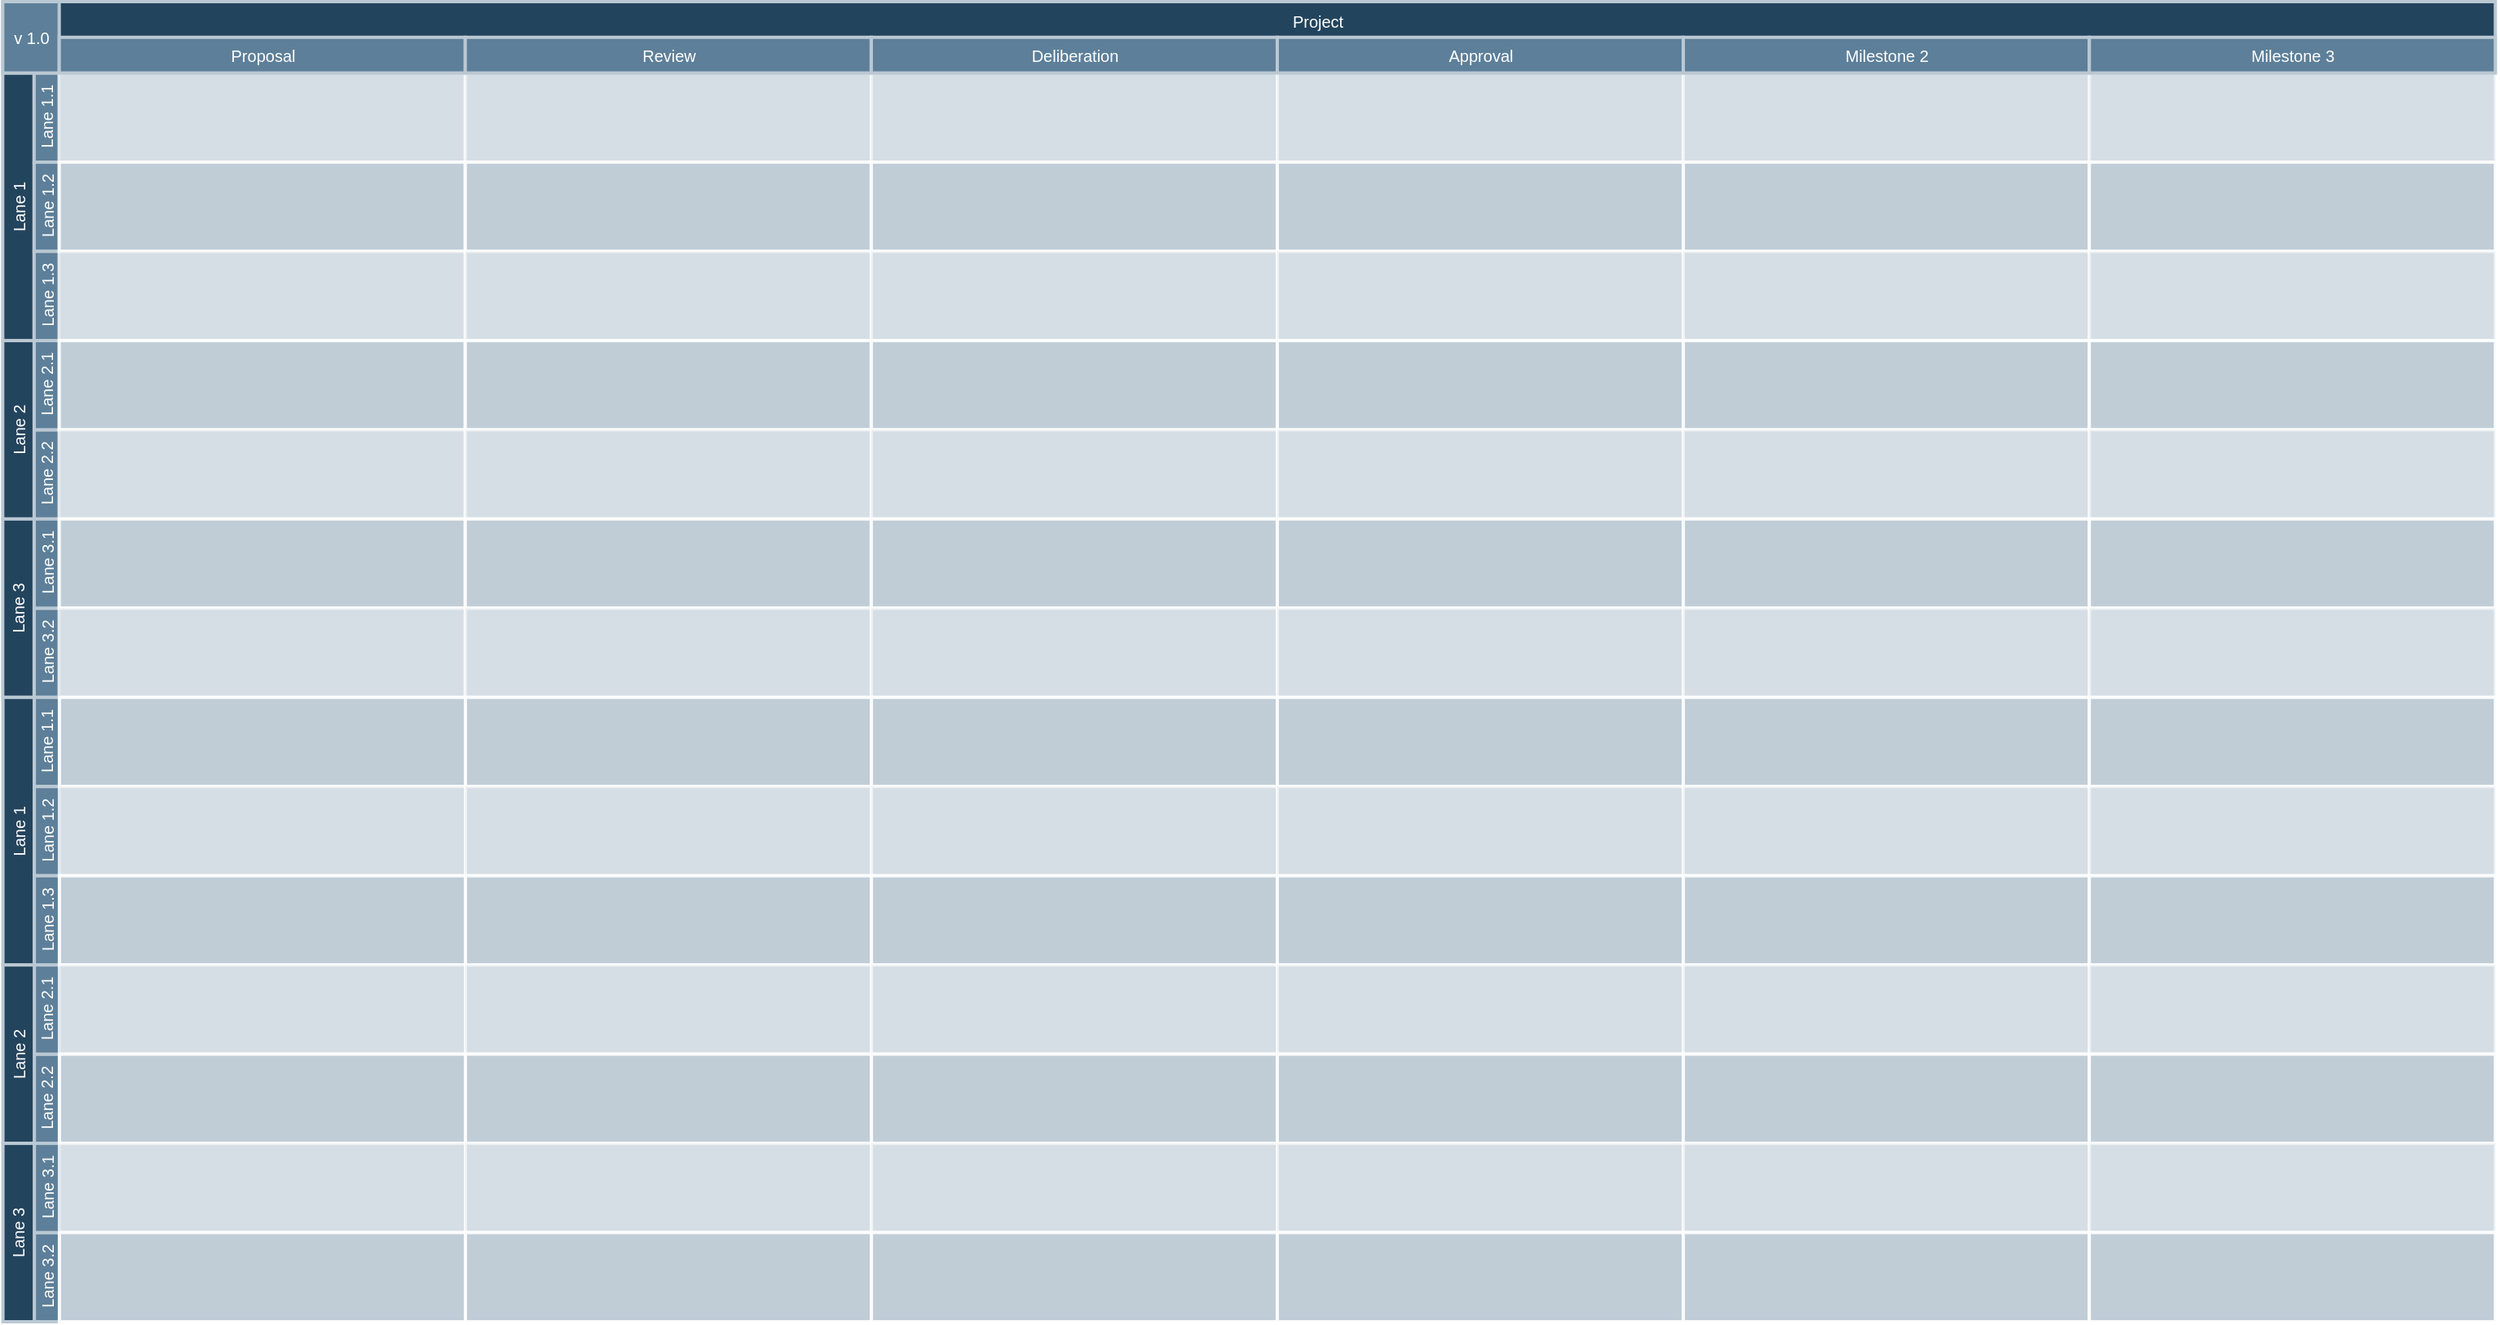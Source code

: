 <mxfile version="24.7.10">
  <diagram id="6a731a19-8d31-9384-78a2-239565b7b9f0" name="Page-1">
    <mxGraphModel dx="3460" dy="1936" grid="1" gridSize="10" guides="1" tooltips="1" connect="1" arrows="1" fold="1" page="1" pageScale="1" pageWidth="1600" pageHeight="900" background="none" math="0" shadow="0">
      <root>
        <mxCell id="0" />
        <mxCell id="1" parent="0" />
        <mxCell id="11IpipOqJez2AS0h7bXD-445" value="" style="group;fontSize=10;" vertex="1" connectable="0" parent="1">
          <mxGeometry x="-1570.33" y="-840" width="1529.11" height="810" as="geometry" />
        </mxCell>
        <mxCell id="56" value="Project&#xa;" style="strokeColor=#BAC8D3;fillColor=#23445D;fontSize=10;strokeWidth=2;fontFamily=Helvetica;html=1;fontColor=#FFFFFF;fontStyle=0;spacingBottom=8;spacingRight=0;spacingLeft=83;" parent="11IpipOqJez2AS0h7bXD-445" vertex="1">
          <mxGeometry width="1528.982" height="43.784" as="geometry" />
        </mxCell>
        <mxCell id="57" value="Lane 1" style="strokeColor=#BAC8D3;fillColor=#23445D;fontSize=10;strokeWidth=2;horizontal=0;fontFamily=Helvetica;html=1;fontColor=#FFFFFF;fontStyle=0" parent="11IpipOqJez2AS0h7bXD-445" vertex="1">
          <mxGeometry y="43.784" width="19.257" height="164.189" as="geometry" />
        </mxCell>
        <mxCell id="58" value="Lane 1.1" style="strokeColor=#BAC8D3;fillColor=#5d7f99;fontSize=10;strokeWidth=2;horizontal=0;fontFamily=Helvetica;html=1;labelBackgroundColor=none;fontColor=#FFFFFF;" parent="11IpipOqJez2AS0h7bXD-445" vertex="1">
          <mxGeometry x="19.257" y="43.784" width="15.405" height="54.73" as="geometry" />
        </mxCell>
        <mxCell id="59" value="v 1.0" style="strokeColor=#BAC8D3;fillColor=#5d7f99;fontSize=10;strokeWidth=2;fontFamily=Helvetica;html=1;labelBackgroundColor=none;fontColor=#FFFFFF;" parent="11IpipOqJez2AS0h7bXD-445" vertex="1">
          <mxGeometry width="34.662" height="43.784" as="geometry" />
        </mxCell>
        <mxCell id="60" value="Lane 1.2" style="strokeColor=#BAC8D3;fillColor=#5d7f99;fontSize=10;strokeWidth=2;horizontal=0;fontFamily=Helvetica;html=1;labelBackgroundColor=none;fontColor=#FFFFFF;" parent="11IpipOqJez2AS0h7bXD-445" vertex="1">
          <mxGeometry x="19.257" y="98.514" width="15.405" height="54.73" as="geometry" />
        </mxCell>
        <mxCell id="61" value="Lane 1.3" style="strokeColor=#BAC8D3;fillColor=#5d7f99;fontSize=10;strokeWidth=2;horizontal=0;fontFamily=Helvetica;html=1;labelBackgroundColor=none;fontColor=#FFFFFF;" parent="11IpipOqJez2AS0h7bXD-445" vertex="1">
          <mxGeometry x="19.257" y="153.243" width="15.405" height="54.73" as="geometry" />
        </mxCell>
        <mxCell id="62" value="Lane 2.2" style="strokeColor=#BAC8D3;fillColor=#5d7f99;fontSize=10;strokeWidth=2;horizontal=0;fontFamily=Helvetica;html=1;labelBackgroundColor=none;fontColor=#FFFFFF;" parent="11IpipOqJez2AS0h7bXD-445" vertex="1">
          <mxGeometry x="19.257" y="262.703" width="15.405" height="54.73" as="geometry" />
        </mxCell>
        <mxCell id="63" value="Lane 2.1" style="strokeColor=#BAC8D3;fillColor=#5d7f99;fontSize=10;strokeWidth=2;horizontal=0;fontFamily=Helvetica;html=1;labelBackgroundColor=none;fontColor=#FFFFFF;" parent="11IpipOqJez2AS0h7bXD-445" vertex="1">
          <mxGeometry x="19.257" y="207.973" width="15.405" height="54.73" as="geometry" />
        </mxCell>
        <mxCell id="64" value="Lane 2" style="strokeColor=#BAC8D3;fillColor=#23445D;fontSize=10;strokeWidth=2;horizontal=0;fontFamily=Helvetica;html=1;fontColor=#FFFFFF;fontStyle=0" parent="11IpipOqJez2AS0h7bXD-445" vertex="1">
          <mxGeometry y="207.973" width="19.257" height="109.459" as="geometry" />
        </mxCell>
        <mxCell id="65" value="Lane 3.2" style="strokeColor=#BAC8D3;fillColor=#5d7f99;fontSize=10;strokeWidth=2;horizontal=0;fontFamily=Helvetica;html=1;labelBackgroundColor=none;fontColor=#FFFFFF;" parent="11IpipOqJez2AS0h7bXD-445" vertex="1">
          <mxGeometry x="19.257" y="372.162" width="15.405" height="54.73" as="geometry" />
        </mxCell>
        <mxCell id="66" value="Lane 3.1" style="strokeColor=#BAC8D3;fillColor=#5d7f99;fontSize=10;strokeWidth=2;horizontal=0;fontFamily=Helvetica;html=1;labelBackgroundColor=none;fontColor=#FFFFFF;" parent="11IpipOqJez2AS0h7bXD-445" vertex="1">
          <mxGeometry x="19.257" y="317.432" width="15.405" height="54.73" as="geometry" />
        </mxCell>
        <mxCell id="67" value="Lane 3" style="strokeColor=#BAC8D3;fillColor=#23445D;fontSize=10;strokeWidth=2;horizontal=0;fontFamily=Helvetica;html=1;fontColor=#FFFFFF;fontStyle=0" parent="11IpipOqJez2AS0h7bXD-445" vertex="1">
          <mxGeometry y="317.432" width="19.257" height="109.459" as="geometry" />
        </mxCell>
        <mxCell id="68" value="" style="strokeColor=#FFFFFF;fillColor=#BAC8D3;fontSize=10;strokeWidth=2;fontFamily=Helvetica;html=1;opacity=60;" parent="11IpipOqJez2AS0h7bXD-445" vertex="1">
          <mxGeometry x="34.662" y="43.784" width="249.053" height="54.73" as="geometry" />
        </mxCell>
        <mxCell id="69" value="" style="strokeColor=#FFFFFF;fillColor=#BAC8D3;fontSize=10;strokeWidth=2;fontFamily=Helvetica;html=1;opacity=90;" parent="11IpipOqJez2AS0h7bXD-445" vertex="1">
          <mxGeometry x="34.662" y="98.514" width="249.053" height="54.73" as="geometry" />
        </mxCell>
        <mxCell id="70" value="" style="strokeColor=#FFFFFF;fillColor=#BAC8D3;fontSize=10;strokeWidth=2;fontFamily=Helvetica;html=1;opacity=60;" parent="11IpipOqJez2AS0h7bXD-445" vertex="1">
          <mxGeometry x="34.662" y="153.243" width="249.053" height="54.73" as="geometry" />
        </mxCell>
        <mxCell id="71" value="" style="strokeColor=#FFFFFF;fillColor=#BAC8D3;fontSize=10;strokeWidth=2;fontFamily=Helvetica;html=1;opacity=90;" parent="11IpipOqJez2AS0h7bXD-445" vertex="1">
          <mxGeometry x="34.662" y="207.973" width="249.053" height="54.73" as="geometry" />
        </mxCell>
        <mxCell id="72" value="" style="strokeColor=#FFFFFF;fillColor=#BAC8D3;fontSize=10;strokeWidth=2;fontFamily=Helvetica;html=1;opacity=60;" parent="11IpipOqJez2AS0h7bXD-445" vertex="1">
          <mxGeometry x="34.662" y="262.703" width="249.053" height="54.73" as="geometry" />
        </mxCell>
        <mxCell id="73" value="" style="strokeColor=#FFFFFF;fillColor=#BAC8D3;fontSize=10;strokeWidth=2;fontFamily=Helvetica;html=1;opacity=90;" parent="11IpipOqJez2AS0h7bXD-445" vertex="1">
          <mxGeometry x="34.662" y="317.432" width="249.053" height="54.73" as="geometry" />
        </mxCell>
        <mxCell id="74" value="" style="strokeColor=#FFFFFF;fillColor=#BAC8D3;fontSize=10;strokeWidth=2;fontFamily=Helvetica;html=1;opacity=60;" parent="11IpipOqJez2AS0h7bXD-445" vertex="1">
          <mxGeometry x="34.662" y="372.162" width="249.053" height="54.73" as="geometry" />
        </mxCell>
        <mxCell id="75" value="" style="strokeColor=#FFFFFF;fillColor=#BAC8D3;fontSize=10;strokeWidth=2;fontFamily=Helvetica;html=1;opacity=60;" parent="11IpipOqJez2AS0h7bXD-445" vertex="1">
          <mxGeometry x="283.715" y="43.784" width="249.182" height="54.73" as="geometry" />
        </mxCell>
        <mxCell id="76" value="" style="strokeColor=#FFFFFF;fillColor=#BAC8D3;fontSize=10;strokeWidth=2;fontFamily=Helvetica;html=1;opacity=90;" parent="11IpipOqJez2AS0h7bXD-445" vertex="1">
          <mxGeometry x="283.715" y="98.514" width="249.053" height="54.73" as="geometry" />
        </mxCell>
        <mxCell id="77" value="" style="strokeColor=#FFFFFF;fillColor=#BAC8D3;fontSize=10;strokeWidth=2;fontFamily=Helvetica;html=1;opacity=60;" parent="11IpipOqJez2AS0h7bXD-445" vertex="1">
          <mxGeometry x="283.715" y="153.243" width="249.053" height="54.73" as="geometry" />
        </mxCell>
        <mxCell id="78" value="" style="strokeColor=#FFFFFF;fillColor=#BAC8D3;fontSize=10;strokeWidth=2;fontFamily=Helvetica;html=1;opacity=90;" parent="11IpipOqJez2AS0h7bXD-445" vertex="1">
          <mxGeometry x="283.715" y="207.973" width="249.053" height="54.73" as="geometry" />
        </mxCell>
        <mxCell id="79" value="" style="strokeColor=#FFFFFF;fillColor=#BAC8D3;fontSize=10;strokeWidth=2;fontFamily=Helvetica;html=1;opacity=60;" parent="11IpipOqJez2AS0h7bXD-445" vertex="1">
          <mxGeometry x="283.715" y="262.703" width="249.053" height="54.73" as="geometry" />
        </mxCell>
        <mxCell id="80" value="" style="strokeColor=#FFFFFF;fillColor=#BAC8D3;fontSize=10;strokeWidth=2;fontFamily=Helvetica;html=1;opacity=90;" parent="11IpipOqJez2AS0h7bXD-445" vertex="1">
          <mxGeometry x="283.715" y="317.432" width="249.053" height="54.73" as="geometry" />
        </mxCell>
        <mxCell id="81" value="" style="strokeColor=#FFFFFF;fillColor=#BAC8D3;fontSize=10;strokeWidth=2;fontFamily=Helvetica;html=1;opacity=60;fontStyle=4" parent="11IpipOqJez2AS0h7bXD-445" vertex="1">
          <mxGeometry x="283.715" y="372.162" width="249.053" height="54.73" as="geometry" />
        </mxCell>
        <mxCell id="82" value="" style="strokeColor=#FFFFFF;fillColor=#BAC8D3;fontSize=10;strokeWidth=2;fontFamily=Helvetica;html=1;opacity=60;" parent="11IpipOqJez2AS0h7bXD-445" vertex="1">
          <mxGeometry x="532.769" y="43.784" width="249.182" height="54.73" as="geometry" />
        </mxCell>
        <mxCell id="83" value="" style="strokeColor=#FFFFFF;fillColor=#BAC8D3;fontSize=10;strokeWidth=2;fontFamily=Helvetica;html=1;opacity=90;" parent="11IpipOqJez2AS0h7bXD-445" vertex="1">
          <mxGeometry x="532.769" y="98.514" width="249.053" height="54.73" as="geometry" />
        </mxCell>
        <mxCell id="84" value="" style="strokeColor=#FFFFFF;fillColor=#BAC8D3;fontSize=10;strokeWidth=2;fontFamily=Helvetica;html=1;opacity=60;" parent="11IpipOqJez2AS0h7bXD-445" vertex="1">
          <mxGeometry x="532.769" y="153.243" width="249.053" height="54.73" as="geometry" />
        </mxCell>
        <mxCell id="85" value="" style="strokeColor=#FFFFFF;fillColor=#BAC8D3;fontSize=10;strokeWidth=2;fontFamily=Helvetica;html=1;opacity=90;" parent="11IpipOqJez2AS0h7bXD-445" vertex="1">
          <mxGeometry x="532.769" y="207.973" width="249.053" height="54.73" as="geometry" />
        </mxCell>
        <mxCell id="86" value="" style="strokeColor=#FFFFFF;fillColor=#BAC8D3;fontSize=10;strokeWidth=2;fontFamily=Helvetica;html=1;opacity=60;" parent="11IpipOqJez2AS0h7bXD-445" vertex="1">
          <mxGeometry x="532.769" y="262.703" width="249.053" height="54.73" as="geometry" />
        </mxCell>
        <mxCell id="87" value="" style="strokeColor=#FFFFFF;fillColor=#BAC8D3;fontSize=10;strokeWidth=2;fontFamily=Helvetica;html=1;opacity=90;" parent="11IpipOqJez2AS0h7bXD-445" vertex="1">
          <mxGeometry x="532.769" y="317.432" width="249.053" height="54.73" as="geometry" />
        </mxCell>
        <mxCell id="88" value="" style="strokeColor=#FFFFFF;fillColor=#BAC8D3;fontSize=10;strokeWidth=2;fontFamily=Helvetica;html=1;opacity=60;fontStyle=4" parent="11IpipOqJez2AS0h7bXD-445" vertex="1">
          <mxGeometry x="532.769" y="372.162" width="249.053" height="54.73" as="geometry" />
        </mxCell>
        <mxCell id="140" value="" style="group;fontSize=10;" parent="11IpipOqJez2AS0h7bXD-445" vertex="1" connectable="0">
          <mxGeometry x="34.662" y="21.892" width="249.053" height="21.892" as="geometry" />
        </mxCell>
        <mxCell id="141" value="Proposal" style="strokeColor=#BAC8D3;fillColor=#5d7f99;fontSize=10;strokeWidth=2;fontFamily=Helvetica;html=1;labelBackgroundColor=none;fontColor=#FFFFFF;" parent="140" vertex="1">
          <mxGeometry width="249.053" height="21.892" as="geometry" />
        </mxCell>
        <mxCell id="142" value="Review" style="strokeColor=#BAC8D3;fillColor=#5d7f99;fontSize=10;strokeWidth=2;fontFamily=Helvetica;html=1;labelBackgroundColor=none;fontColor=#FFFFFF;" parent="140" vertex="1">
          <mxGeometry x="249.053" width="249.053" height="21.892" as="geometry" />
        </mxCell>
        <mxCell id="143" value="Deliberation" style="strokeColor=#BAC8D3;fillColor=#5d7f99;fontSize=10;strokeWidth=2;fontFamily=Helvetica;html=1;labelBackgroundColor=none;fontColor=#FFFFFF;" parent="140" vertex="1">
          <mxGeometry x="498.106" width="249.053" height="21.892" as="geometry" />
        </mxCell>
        <mxCell id="11IpipOqJez2AS0h7bXD-148" value="Lane 1" style="strokeColor=#BAC8D3;fillColor=#23445D;fontSize=10;strokeWidth=2;horizontal=0;fontFamily=Helvetica;html=1;fontColor=#FFFFFF;fontStyle=0" vertex="1" parent="11IpipOqJez2AS0h7bXD-445">
          <mxGeometry x="0.127" y="426.892" width="19.257" height="164.189" as="geometry" />
        </mxCell>
        <mxCell id="11IpipOqJez2AS0h7bXD-149" value="Lane 1.1" style="strokeColor=#BAC8D3;fillColor=#5d7f99;fontSize=10;strokeWidth=2;horizontal=0;fontFamily=Helvetica;html=1;labelBackgroundColor=none;fontColor=#FFFFFF;" vertex="1" parent="11IpipOqJez2AS0h7bXD-445">
          <mxGeometry x="19.384" y="426.892" width="15.405" height="54.73" as="geometry" />
        </mxCell>
        <mxCell id="11IpipOqJez2AS0h7bXD-151" value="Lane 1.2" style="strokeColor=#BAC8D3;fillColor=#5d7f99;fontSize=10;strokeWidth=2;horizontal=0;fontFamily=Helvetica;html=1;labelBackgroundColor=none;fontColor=#FFFFFF;" vertex="1" parent="11IpipOqJez2AS0h7bXD-445">
          <mxGeometry x="19.384" y="481.622" width="15.405" height="54.73" as="geometry" />
        </mxCell>
        <mxCell id="11IpipOqJez2AS0h7bXD-152" value="Lane 1.3" style="strokeColor=#BAC8D3;fillColor=#5d7f99;fontSize=10;strokeWidth=2;horizontal=0;fontFamily=Helvetica;html=1;labelBackgroundColor=none;fontColor=#FFFFFF;" vertex="1" parent="11IpipOqJez2AS0h7bXD-445">
          <mxGeometry x="19.384" y="536.351" width="15.405" height="54.73" as="geometry" />
        </mxCell>
        <mxCell id="11IpipOqJez2AS0h7bXD-153" value="Lane 2.2" style="strokeColor=#BAC8D3;fillColor=#5d7f99;fontSize=10;strokeWidth=2;horizontal=0;fontFamily=Helvetica;html=1;labelBackgroundColor=none;fontColor=#FFFFFF;" vertex="1" parent="11IpipOqJez2AS0h7bXD-445">
          <mxGeometry x="19.384" y="645.811" width="15.405" height="54.73" as="geometry" />
        </mxCell>
        <mxCell id="11IpipOqJez2AS0h7bXD-154" value="Lane 2.1" style="strokeColor=#BAC8D3;fillColor=#5d7f99;fontSize=10;strokeWidth=2;horizontal=0;fontFamily=Helvetica;html=1;labelBackgroundColor=none;fontColor=#FFFFFF;" vertex="1" parent="11IpipOqJez2AS0h7bXD-445">
          <mxGeometry x="19.384" y="591.081" width="15.405" height="54.73" as="geometry" />
        </mxCell>
        <mxCell id="11IpipOqJez2AS0h7bXD-155" value="Lane 2" style="strokeColor=#BAC8D3;fillColor=#23445D;fontSize=10;strokeWidth=2;horizontal=0;fontFamily=Helvetica;html=1;fontColor=#FFFFFF;fontStyle=0" vertex="1" parent="11IpipOqJez2AS0h7bXD-445">
          <mxGeometry x="0.127" y="591.081" width="19.257" height="109.459" as="geometry" />
        </mxCell>
        <mxCell id="11IpipOqJez2AS0h7bXD-156" value="Lane 3.2" style="strokeColor=#BAC8D3;fillColor=#5d7f99;fontSize=10;strokeWidth=2;horizontal=0;fontFamily=Helvetica;html=1;labelBackgroundColor=none;fontColor=#FFFFFF;" vertex="1" parent="11IpipOqJez2AS0h7bXD-445">
          <mxGeometry x="19.384" y="755.27" width="15.405" height="54.73" as="geometry" />
        </mxCell>
        <mxCell id="11IpipOqJez2AS0h7bXD-157" value="Lane 3.1" style="strokeColor=#BAC8D3;fillColor=#5d7f99;fontSize=10;strokeWidth=2;horizontal=0;fontFamily=Helvetica;html=1;labelBackgroundColor=none;fontColor=#FFFFFF;" vertex="1" parent="11IpipOqJez2AS0h7bXD-445">
          <mxGeometry x="19.384" y="700.541" width="15.405" height="54.73" as="geometry" />
        </mxCell>
        <mxCell id="11IpipOqJez2AS0h7bXD-158" value="Lane 3" style="strokeColor=#BAC8D3;fillColor=#23445D;fontSize=10;strokeWidth=2;horizontal=0;fontFamily=Helvetica;html=1;fontColor=#FFFFFF;fontStyle=0" vertex="1" parent="11IpipOqJez2AS0h7bXD-445">
          <mxGeometry x="0.127" y="700.541" width="19.257" height="109.459" as="geometry" />
        </mxCell>
        <mxCell id="11IpipOqJez2AS0h7bXD-159" value="" style="strokeColor=#FFFFFF;fillColor=#BAC8D3;fontSize=10;strokeWidth=2;fontFamily=Helvetica;html=1;opacity=60;" vertex="1" parent="11IpipOqJez2AS0h7bXD-445">
          <mxGeometry x="781.822" y="43.784" width="249.053" height="54.73" as="geometry" />
        </mxCell>
        <mxCell id="11IpipOqJez2AS0h7bXD-160" value="" style="strokeColor=#FFFFFF;fillColor=#BAC8D3;fontSize=10;strokeWidth=2;fontFamily=Helvetica;html=1;opacity=90;" vertex="1" parent="11IpipOqJez2AS0h7bXD-445">
          <mxGeometry x="781.822" y="98.514" width="249.053" height="54.73" as="geometry" />
        </mxCell>
        <mxCell id="11IpipOqJez2AS0h7bXD-161" value="" style="strokeColor=#FFFFFF;fillColor=#BAC8D3;fontSize=10;strokeWidth=2;fontFamily=Helvetica;html=1;opacity=60;" vertex="1" parent="11IpipOqJez2AS0h7bXD-445">
          <mxGeometry x="781.822" y="153.243" width="249.053" height="54.73" as="geometry" />
        </mxCell>
        <mxCell id="11IpipOqJez2AS0h7bXD-162" value="" style="strokeColor=#FFFFFF;fillColor=#BAC8D3;fontSize=10;strokeWidth=2;fontFamily=Helvetica;html=1;opacity=90;" vertex="1" parent="11IpipOqJez2AS0h7bXD-445">
          <mxGeometry x="781.822" y="207.973" width="249.053" height="54.73" as="geometry" />
        </mxCell>
        <mxCell id="11IpipOqJez2AS0h7bXD-163" value="" style="strokeColor=#FFFFFF;fillColor=#BAC8D3;fontSize=10;strokeWidth=2;fontFamily=Helvetica;html=1;opacity=60;" vertex="1" parent="11IpipOqJez2AS0h7bXD-445">
          <mxGeometry x="781.822" y="262.703" width="249.053" height="54.73" as="geometry" />
        </mxCell>
        <mxCell id="11IpipOqJez2AS0h7bXD-164" value="" style="strokeColor=#FFFFFF;fillColor=#BAC8D3;fontSize=10;strokeWidth=2;fontFamily=Helvetica;html=1;opacity=90;" vertex="1" parent="11IpipOqJez2AS0h7bXD-445">
          <mxGeometry x="781.822" y="317.432" width="249.053" height="54.73" as="geometry" />
        </mxCell>
        <mxCell id="11IpipOqJez2AS0h7bXD-165" value="" style="strokeColor=#FFFFFF;fillColor=#BAC8D3;fontSize=10;strokeWidth=2;fontFamily=Helvetica;html=1;opacity=60;" vertex="1" parent="11IpipOqJez2AS0h7bXD-445">
          <mxGeometry x="781.822" y="372.162" width="249.053" height="54.73" as="geometry" />
        </mxCell>
        <mxCell id="11IpipOqJez2AS0h7bXD-166" value="" style="strokeColor=#FFFFFF;fillColor=#BAC8D3;fontSize=10;strokeWidth=2;fontFamily=Helvetica;html=1;opacity=60;" vertex="1" parent="11IpipOqJez2AS0h7bXD-445">
          <mxGeometry x="1030.875" y="43.784" width="249.182" height="54.73" as="geometry" />
        </mxCell>
        <mxCell id="11IpipOqJez2AS0h7bXD-167" value="" style="strokeColor=#FFFFFF;fillColor=#BAC8D3;fontSize=10;strokeWidth=2;fontFamily=Helvetica;html=1;opacity=90;" vertex="1" parent="11IpipOqJez2AS0h7bXD-445">
          <mxGeometry x="1030.875" y="98.514" width="249.053" height="54.73" as="geometry" />
        </mxCell>
        <mxCell id="11IpipOqJez2AS0h7bXD-168" value="" style="strokeColor=#FFFFFF;fillColor=#BAC8D3;fontSize=10;strokeWidth=2;fontFamily=Helvetica;html=1;opacity=60;" vertex="1" parent="11IpipOqJez2AS0h7bXD-445">
          <mxGeometry x="1030.875" y="153.243" width="249.053" height="54.73" as="geometry" />
        </mxCell>
        <mxCell id="11IpipOqJez2AS0h7bXD-169" value="" style="strokeColor=#FFFFFF;fillColor=#BAC8D3;fontSize=10;strokeWidth=2;fontFamily=Helvetica;html=1;opacity=90;" vertex="1" parent="11IpipOqJez2AS0h7bXD-445">
          <mxGeometry x="1030.875" y="207.973" width="249.053" height="54.73" as="geometry" />
        </mxCell>
        <mxCell id="11IpipOqJez2AS0h7bXD-170" value="" style="strokeColor=#FFFFFF;fillColor=#BAC8D3;fontSize=10;strokeWidth=2;fontFamily=Helvetica;html=1;opacity=60;" vertex="1" parent="11IpipOqJez2AS0h7bXD-445">
          <mxGeometry x="1030.875" y="262.703" width="249.053" height="54.73" as="geometry" />
        </mxCell>
        <mxCell id="11IpipOqJez2AS0h7bXD-171" value="" style="strokeColor=#FFFFFF;fillColor=#BAC8D3;fontSize=10;strokeWidth=2;fontFamily=Helvetica;html=1;opacity=90;" vertex="1" parent="11IpipOqJez2AS0h7bXD-445">
          <mxGeometry x="1030.875" y="317.432" width="249.053" height="54.73" as="geometry" />
        </mxCell>
        <mxCell id="11IpipOqJez2AS0h7bXD-172" value="" style="strokeColor=#FFFFFF;fillColor=#BAC8D3;fontSize=10;strokeWidth=2;fontFamily=Helvetica;html=1;opacity=60;fontStyle=4" vertex="1" parent="11IpipOqJez2AS0h7bXD-445">
          <mxGeometry x="1030.875" y="372.162" width="249.053" height="54.73" as="geometry" />
        </mxCell>
        <mxCell id="11IpipOqJez2AS0h7bXD-173" value="" style="strokeColor=#FFFFFF;fillColor=#BAC8D3;fontSize=10;strokeWidth=2;fontFamily=Helvetica;html=1;opacity=60;" vertex="1" parent="11IpipOqJez2AS0h7bXD-445">
          <mxGeometry x="1279.928" y="43.784" width="249.182" height="54.73" as="geometry" />
        </mxCell>
        <mxCell id="11IpipOqJez2AS0h7bXD-174" value="" style="strokeColor=#FFFFFF;fillColor=#BAC8D3;fontSize=10;strokeWidth=2;fontFamily=Helvetica;html=1;opacity=90;" vertex="1" parent="11IpipOqJez2AS0h7bXD-445">
          <mxGeometry x="1279.928" y="98.514" width="249.053" height="54.73" as="geometry" />
        </mxCell>
        <mxCell id="11IpipOqJez2AS0h7bXD-175" value="" style="strokeColor=#FFFFFF;fillColor=#BAC8D3;fontSize=10;strokeWidth=2;fontFamily=Helvetica;html=1;opacity=60;" vertex="1" parent="11IpipOqJez2AS0h7bXD-445">
          <mxGeometry x="1279.928" y="153.243" width="249.053" height="54.73" as="geometry" />
        </mxCell>
        <mxCell id="11IpipOqJez2AS0h7bXD-176" value="" style="strokeColor=#FFFFFF;fillColor=#BAC8D3;fontSize=10;strokeWidth=2;fontFamily=Helvetica;html=1;opacity=90;" vertex="1" parent="11IpipOqJez2AS0h7bXD-445">
          <mxGeometry x="1279.928" y="207.973" width="249.053" height="54.73" as="geometry" />
        </mxCell>
        <mxCell id="11IpipOqJez2AS0h7bXD-177" value="" style="strokeColor=#FFFFFF;fillColor=#BAC8D3;fontSize=10;strokeWidth=2;fontFamily=Helvetica;html=1;opacity=60;" vertex="1" parent="11IpipOqJez2AS0h7bXD-445">
          <mxGeometry x="1279.928" y="262.703" width="249.053" height="54.73" as="geometry" />
        </mxCell>
        <mxCell id="11IpipOqJez2AS0h7bXD-178" value="" style="strokeColor=#FFFFFF;fillColor=#BAC8D3;fontSize=10;strokeWidth=2;fontFamily=Helvetica;html=1;opacity=90;" vertex="1" parent="11IpipOqJez2AS0h7bXD-445">
          <mxGeometry x="1279.928" y="317.432" width="249.053" height="54.73" as="geometry" />
        </mxCell>
        <mxCell id="11IpipOqJez2AS0h7bXD-179" value="" style="strokeColor=#FFFFFF;fillColor=#BAC8D3;fontSize=10;strokeWidth=2;fontFamily=Helvetica;html=1;opacity=60;fontStyle=4" vertex="1" parent="11IpipOqJez2AS0h7bXD-445">
          <mxGeometry x="1279.928" y="372.162" width="249.053" height="54.73" as="geometry" />
        </mxCell>
        <mxCell id="11IpipOqJez2AS0h7bXD-231" value="" style="group;fontSize=10;" vertex="1" connectable="0" parent="11IpipOqJez2AS0h7bXD-445">
          <mxGeometry x="781.822" y="21.892" width="249.053" height="21.892" as="geometry" />
        </mxCell>
        <mxCell id="11IpipOqJez2AS0h7bXD-232" value="Approval" style="strokeColor=#BAC8D3;fillColor=#5d7f99;fontSize=10;strokeWidth=2;fontFamily=Helvetica;html=1;labelBackgroundColor=none;fontColor=#FFFFFF;" vertex="1" parent="11IpipOqJez2AS0h7bXD-231">
          <mxGeometry width="249.053" height="21.892" as="geometry" />
        </mxCell>
        <mxCell id="11IpipOqJez2AS0h7bXD-233" value="Milestone 2" style="strokeColor=#BAC8D3;fillColor=#5d7f99;fontSize=10;strokeWidth=2;fontFamily=Helvetica;html=1;labelBackgroundColor=none;fontColor=#FFFFFF;" vertex="1" parent="11IpipOqJez2AS0h7bXD-231">
          <mxGeometry x="249.053" width="249.053" height="21.892" as="geometry" />
        </mxCell>
        <mxCell id="11IpipOqJez2AS0h7bXD-234" value="Milestone 3" style="strokeColor=#BAC8D3;fillColor=#5d7f99;fontSize=10;strokeWidth=2;fontFamily=Helvetica;html=1;labelBackgroundColor=none;fontColor=#FFFFFF;" vertex="1" parent="11IpipOqJez2AS0h7bXD-231">
          <mxGeometry x="498.106" width="249.053" height="21.892" as="geometry" />
        </mxCell>
        <mxCell id="11IpipOqJez2AS0h7bXD-236" value="" style="strokeColor=#FFFFFF;fillColor=#BAC8D3;fontSize=10;strokeWidth=2;fontFamily=Helvetica;html=1;opacity=90;" vertex="1" parent="11IpipOqJez2AS0h7bXD-445">
          <mxGeometry x="34.789" y="426.892" width="249.053" height="54.73" as="geometry" />
        </mxCell>
        <mxCell id="11IpipOqJez2AS0h7bXD-237" value="" style="strokeColor=#FFFFFF;fillColor=#BAC8D3;fontSize=10;strokeWidth=2;fontFamily=Helvetica;html=1;opacity=60;" vertex="1" parent="11IpipOqJez2AS0h7bXD-445">
          <mxGeometry x="34.789" y="481.622" width="249.053" height="54.73" as="geometry" />
        </mxCell>
        <mxCell id="11IpipOqJez2AS0h7bXD-238" value="" style="strokeColor=#FFFFFF;fillColor=#BAC8D3;fontSize=10;strokeWidth=2;fontFamily=Helvetica;html=1;opacity=90;" vertex="1" parent="11IpipOqJez2AS0h7bXD-445">
          <mxGeometry x="34.789" y="536.351" width="249.053" height="54.73" as="geometry" />
        </mxCell>
        <mxCell id="11IpipOqJez2AS0h7bXD-239" value="" style="strokeColor=#FFFFFF;fillColor=#BAC8D3;fontSize=10;strokeWidth=2;fontFamily=Helvetica;html=1;opacity=60;" vertex="1" parent="11IpipOqJez2AS0h7bXD-445">
          <mxGeometry x="34.789" y="591.081" width="249.053" height="54.73" as="geometry" />
        </mxCell>
        <mxCell id="11IpipOqJez2AS0h7bXD-240" value="" style="strokeColor=#FFFFFF;fillColor=#BAC8D3;fontSize=10;strokeWidth=2;fontFamily=Helvetica;html=1;opacity=90;" vertex="1" parent="11IpipOqJez2AS0h7bXD-445">
          <mxGeometry x="34.789" y="645.811" width="249.053" height="54.73" as="geometry" />
        </mxCell>
        <mxCell id="11IpipOqJez2AS0h7bXD-241" value="" style="strokeColor=#FFFFFF;fillColor=#BAC8D3;fontSize=10;strokeWidth=2;fontFamily=Helvetica;html=1;opacity=60;" vertex="1" parent="11IpipOqJez2AS0h7bXD-445">
          <mxGeometry x="34.789" y="700.541" width="249.053" height="54.73" as="geometry" />
        </mxCell>
        <mxCell id="11IpipOqJez2AS0h7bXD-243" value="" style="strokeColor=#FFFFFF;fillColor=#BAC8D3;fontSize=10;strokeWidth=2;fontFamily=Helvetica;html=1;opacity=90;" vertex="1" parent="11IpipOqJez2AS0h7bXD-445">
          <mxGeometry x="283.842" y="426.892" width="249.053" height="54.73" as="geometry" />
        </mxCell>
        <mxCell id="11IpipOqJez2AS0h7bXD-244" value="" style="strokeColor=#FFFFFF;fillColor=#BAC8D3;fontSize=10;strokeWidth=2;fontFamily=Helvetica;html=1;opacity=60;" vertex="1" parent="11IpipOqJez2AS0h7bXD-445">
          <mxGeometry x="283.842" y="481.622" width="249.053" height="54.73" as="geometry" />
        </mxCell>
        <mxCell id="11IpipOqJez2AS0h7bXD-245" value="" style="strokeColor=#FFFFFF;fillColor=#BAC8D3;fontSize=10;strokeWidth=2;fontFamily=Helvetica;html=1;opacity=90;" vertex="1" parent="11IpipOqJez2AS0h7bXD-445">
          <mxGeometry x="283.842" y="536.351" width="249.053" height="54.73" as="geometry" />
        </mxCell>
        <mxCell id="11IpipOqJez2AS0h7bXD-246" value="" style="strokeColor=#FFFFFF;fillColor=#BAC8D3;fontSize=10;strokeWidth=2;fontFamily=Helvetica;html=1;opacity=60;" vertex="1" parent="11IpipOqJez2AS0h7bXD-445">
          <mxGeometry x="283.842" y="591.081" width="249.053" height="54.73" as="geometry" />
        </mxCell>
        <mxCell id="11IpipOqJez2AS0h7bXD-247" value="" style="strokeColor=#FFFFFF;fillColor=#BAC8D3;fontSize=10;strokeWidth=2;fontFamily=Helvetica;html=1;opacity=90;" vertex="1" parent="11IpipOqJez2AS0h7bXD-445">
          <mxGeometry x="283.842" y="645.811" width="249.053" height="54.73" as="geometry" />
        </mxCell>
        <mxCell id="11IpipOqJez2AS0h7bXD-248" value="" style="strokeColor=#FFFFFF;fillColor=#BAC8D3;fontSize=10;strokeWidth=2;fontFamily=Helvetica;html=1;opacity=60;fontStyle=4" vertex="1" parent="11IpipOqJez2AS0h7bXD-445">
          <mxGeometry x="283.842" y="700.541" width="249.053" height="54.73" as="geometry" />
        </mxCell>
        <mxCell id="11IpipOqJez2AS0h7bXD-250" value="" style="strokeColor=#FFFFFF;fillColor=#BAC8D3;fontSize=10;strokeWidth=2;fontFamily=Helvetica;html=1;opacity=90;" vertex="1" parent="11IpipOqJez2AS0h7bXD-445">
          <mxGeometry x="532.896" y="426.892" width="249.053" height="54.73" as="geometry" />
        </mxCell>
        <mxCell id="11IpipOqJez2AS0h7bXD-251" value="" style="strokeColor=#FFFFFF;fillColor=#BAC8D3;fontSize=10;strokeWidth=2;fontFamily=Helvetica;html=1;opacity=60;" vertex="1" parent="11IpipOqJez2AS0h7bXD-445">
          <mxGeometry x="532.896" y="481.622" width="249.053" height="54.73" as="geometry" />
        </mxCell>
        <mxCell id="11IpipOqJez2AS0h7bXD-252" value="" style="strokeColor=#FFFFFF;fillColor=#BAC8D3;fontSize=10;strokeWidth=2;fontFamily=Helvetica;html=1;opacity=90;" vertex="1" parent="11IpipOqJez2AS0h7bXD-445">
          <mxGeometry x="532.896" y="536.351" width="249.053" height="54.73" as="geometry" />
        </mxCell>
        <mxCell id="11IpipOqJez2AS0h7bXD-253" value="" style="strokeColor=#FFFFFF;fillColor=#BAC8D3;fontSize=10;strokeWidth=2;fontFamily=Helvetica;html=1;opacity=60;" vertex="1" parent="11IpipOqJez2AS0h7bXD-445">
          <mxGeometry x="532.896" y="591.081" width="249.053" height="54.73" as="geometry" />
        </mxCell>
        <mxCell id="11IpipOqJez2AS0h7bXD-254" value="" style="strokeColor=#FFFFFF;fillColor=#BAC8D3;fontSize=10;strokeWidth=2;fontFamily=Helvetica;html=1;opacity=90;" vertex="1" parent="11IpipOqJez2AS0h7bXD-445">
          <mxGeometry x="532.896" y="645.811" width="249.053" height="54.73" as="geometry" />
        </mxCell>
        <mxCell id="11IpipOqJez2AS0h7bXD-255" value="" style="strokeColor=#FFFFFF;fillColor=#BAC8D3;fontSize=10;strokeWidth=2;fontFamily=Helvetica;html=1;opacity=60;fontStyle=4" vertex="1" parent="11IpipOqJez2AS0h7bXD-445">
          <mxGeometry x="532.896" y="700.541" width="249.053" height="54.73" as="geometry" />
        </mxCell>
        <mxCell id="11IpipOqJez2AS0h7bXD-311" value="" style="strokeColor=#FFFFFF;fillColor=#BAC8D3;fontSize=10;strokeWidth=2;fontFamily=Helvetica;html=1;opacity=90;" vertex="1" parent="11IpipOqJez2AS0h7bXD-445">
          <mxGeometry x="34.789" y="755.27" width="249.053" height="54.73" as="geometry" />
        </mxCell>
        <mxCell id="11IpipOqJez2AS0h7bXD-312" value="" style="strokeColor=#FFFFFF;fillColor=#BAC8D3;fontSize=10;strokeWidth=2;fontFamily=Helvetica;html=1;opacity=90;" vertex="1" parent="11IpipOqJez2AS0h7bXD-445">
          <mxGeometry x="283.842" y="755.27" width="249.053" height="54.73" as="geometry" />
        </mxCell>
        <mxCell id="11IpipOqJez2AS0h7bXD-313" value="" style="strokeColor=#FFFFFF;fillColor=#BAC8D3;fontSize=10;strokeWidth=2;fontFamily=Helvetica;html=1;opacity=90;" vertex="1" parent="11IpipOqJez2AS0h7bXD-445">
          <mxGeometry x="532.896" y="755.27" width="249.053" height="54.73" as="geometry" />
        </mxCell>
        <mxCell id="11IpipOqJez2AS0h7bXD-383" value="" style="strokeColor=#FFFFFF;fillColor=#BAC8D3;fontSize=10;strokeWidth=2;fontFamily=Helvetica;html=1;opacity=90;" vertex="1" parent="11IpipOqJez2AS0h7bXD-445">
          <mxGeometry x="781.822" y="426.892" width="249.053" height="54.73" as="geometry" />
        </mxCell>
        <mxCell id="11IpipOqJez2AS0h7bXD-384" value="" style="strokeColor=#FFFFFF;fillColor=#BAC8D3;fontSize=10;strokeWidth=2;fontFamily=Helvetica;html=1;opacity=60;" vertex="1" parent="11IpipOqJez2AS0h7bXD-445">
          <mxGeometry x="781.822" y="481.622" width="249.053" height="54.73" as="geometry" />
        </mxCell>
        <mxCell id="11IpipOqJez2AS0h7bXD-385" value="" style="strokeColor=#FFFFFF;fillColor=#BAC8D3;fontSize=10;strokeWidth=2;fontFamily=Helvetica;html=1;opacity=90;" vertex="1" parent="11IpipOqJez2AS0h7bXD-445">
          <mxGeometry x="781.822" y="536.351" width="249.053" height="54.73" as="geometry" />
        </mxCell>
        <mxCell id="11IpipOqJez2AS0h7bXD-386" value="" style="strokeColor=#FFFFFF;fillColor=#BAC8D3;fontSize=10;strokeWidth=2;fontFamily=Helvetica;html=1;opacity=60;" vertex="1" parent="11IpipOqJez2AS0h7bXD-445">
          <mxGeometry x="781.822" y="591.081" width="249.053" height="54.73" as="geometry" />
        </mxCell>
        <mxCell id="11IpipOqJez2AS0h7bXD-387" value="" style="strokeColor=#FFFFFF;fillColor=#BAC8D3;fontSize=10;strokeWidth=2;fontFamily=Helvetica;html=1;opacity=90;" vertex="1" parent="11IpipOqJez2AS0h7bXD-445">
          <mxGeometry x="781.822" y="645.811" width="249.053" height="54.73" as="geometry" />
        </mxCell>
        <mxCell id="11IpipOqJez2AS0h7bXD-388" value="" style="strokeColor=#FFFFFF;fillColor=#BAC8D3;fontSize=10;strokeWidth=2;fontFamily=Helvetica;html=1;opacity=60;" vertex="1" parent="11IpipOqJez2AS0h7bXD-445">
          <mxGeometry x="781.822" y="700.541" width="249.053" height="54.73" as="geometry" />
        </mxCell>
        <mxCell id="11IpipOqJez2AS0h7bXD-389" value="" style="strokeColor=#FFFFFF;fillColor=#BAC8D3;fontSize=10;strokeWidth=2;fontFamily=Helvetica;html=1;opacity=90;" vertex="1" parent="11IpipOqJez2AS0h7bXD-445">
          <mxGeometry x="1030.875" y="426.892" width="249.053" height="54.73" as="geometry" />
        </mxCell>
        <mxCell id="11IpipOqJez2AS0h7bXD-390" value="" style="strokeColor=#FFFFFF;fillColor=#BAC8D3;fontSize=10;strokeWidth=2;fontFamily=Helvetica;html=1;opacity=60;" vertex="1" parent="11IpipOqJez2AS0h7bXD-445">
          <mxGeometry x="1030.875" y="481.622" width="249.053" height="54.73" as="geometry" />
        </mxCell>
        <mxCell id="11IpipOqJez2AS0h7bXD-391" value="" style="strokeColor=#FFFFFF;fillColor=#BAC8D3;fontSize=10;strokeWidth=2;fontFamily=Helvetica;html=1;opacity=90;" vertex="1" parent="11IpipOqJez2AS0h7bXD-445">
          <mxGeometry x="1030.875" y="536.351" width="249.053" height="54.73" as="geometry" />
        </mxCell>
        <mxCell id="11IpipOqJez2AS0h7bXD-392" value="" style="strokeColor=#FFFFFF;fillColor=#BAC8D3;fontSize=10;strokeWidth=2;fontFamily=Helvetica;html=1;opacity=60;" vertex="1" parent="11IpipOqJez2AS0h7bXD-445">
          <mxGeometry x="1030.875" y="591.081" width="249.053" height="54.73" as="geometry" />
        </mxCell>
        <mxCell id="11IpipOqJez2AS0h7bXD-393" value="" style="strokeColor=#FFFFFF;fillColor=#BAC8D3;fontSize=10;strokeWidth=2;fontFamily=Helvetica;html=1;opacity=90;" vertex="1" parent="11IpipOqJez2AS0h7bXD-445">
          <mxGeometry x="1030.875" y="645.811" width="249.053" height="54.73" as="geometry" />
        </mxCell>
        <mxCell id="11IpipOqJez2AS0h7bXD-394" value="" style="strokeColor=#FFFFFF;fillColor=#BAC8D3;fontSize=10;strokeWidth=2;fontFamily=Helvetica;html=1;opacity=60;fontStyle=4" vertex="1" parent="11IpipOqJez2AS0h7bXD-445">
          <mxGeometry x="1030.875" y="700.541" width="249.053" height="54.73" as="geometry" />
        </mxCell>
        <mxCell id="11IpipOqJez2AS0h7bXD-395" value="" style="strokeColor=#FFFFFF;fillColor=#BAC8D3;fontSize=10;strokeWidth=2;fontFamily=Helvetica;html=1;opacity=90;" vertex="1" parent="11IpipOqJez2AS0h7bXD-445">
          <mxGeometry x="1279.928" y="426.892" width="249.053" height="54.73" as="geometry" />
        </mxCell>
        <mxCell id="11IpipOqJez2AS0h7bXD-396" value="" style="strokeColor=#FFFFFF;fillColor=#BAC8D3;fontSize=10;strokeWidth=2;fontFamily=Helvetica;html=1;opacity=60;" vertex="1" parent="11IpipOqJez2AS0h7bXD-445">
          <mxGeometry x="1279.928" y="481.622" width="249.053" height="54.73" as="geometry" />
        </mxCell>
        <mxCell id="11IpipOqJez2AS0h7bXD-397" value="" style="strokeColor=#FFFFFF;fillColor=#BAC8D3;fontSize=10;strokeWidth=2;fontFamily=Helvetica;html=1;opacity=90;" vertex="1" parent="11IpipOqJez2AS0h7bXD-445">
          <mxGeometry x="1279.928" y="536.351" width="249.053" height="54.73" as="geometry" />
        </mxCell>
        <mxCell id="11IpipOqJez2AS0h7bXD-398" value="" style="strokeColor=#FFFFFF;fillColor=#BAC8D3;fontSize=10;strokeWidth=2;fontFamily=Helvetica;html=1;opacity=60;" vertex="1" parent="11IpipOqJez2AS0h7bXD-445">
          <mxGeometry x="1279.928" y="591.081" width="249.053" height="54.73" as="geometry" />
        </mxCell>
        <mxCell id="11IpipOqJez2AS0h7bXD-399" value="" style="strokeColor=#FFFFFF;fillColor=#BAC8D3;fontSize=10;strokeWidth=2;fontFamily=Helvetica;html=1;opacity=90;" vertex="1" parent="11IpipOqJez2AS0h7bXD-445">
          <mxGeometry x="1279.928" y="645.811" width="249.053" height="54.73" as="geometry" />
        </mxCell>
        <mxCell id="11IpipOqJez2AS0h7bXD-400" value="" style="strokeColor=#FFFFFF;fillColor=#BAC8D3;fontSize=10;strokeWidth=2;fontFamily=Helvetica;html=1;opacity=60;fontStyle=4" vertex="1" parent="11IpipOqJez2AS0h7bXD-445">
          <mxGeometry x="1279.928" y="700.541" width="249.053" height="54.73" as="geometry" />
        </mxCell>
        <mxCell id="11IpipOqJez2AS0h7bXD-439" value="" style="strokeColor=#FFFFFF;fillColor=#BAC8D3;fontSize=10;strokeWidth=2;fontFamily=Helvetica;html=1;opacity=90;" vertex="1" parent="11IpipOqJez2AS0h7bXD-445">
          <mxGeometry x="781.822" y="755.27" width="249.053" height="54.73" as="geometry" />
        </mxCell>
        <mxCell id="11IpipOqJez2AS0h7bXD-440" value="" style="strokeColor=#FFFFFF;fillColor=#BAC8D3;fontSize=10;strokeWidth=2;fontFamily=Helvetica;html=1;opacity=90;" vertex="1" parent="11IpipOqJez2AS0h7bXD-445">
          <mxGeometry x="1030.875" y="755.27" width="249.053" height="54.73" as="geometry" />
        </mxCell>
        <mxCell id="11IpipOqJez2AS0h7bXD-441" value="" style="strokeColor=#FFFFFF;fillColor=#BAC8D3;fontSize=10;strokeWidth=2;fontFamily=Helvetica;html=1;opacity=90;" vertex="1" parent="11IpipOqJez2AS0h7bXD-445">
          <mxGeometry x="1279.928" y="755.27" width="249.053" height="54.73" as="geometry" />
        </mxCell>
      </root>
    </mxGraphModel>
  </diagram>
</mxfile>
